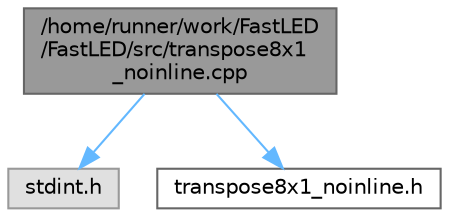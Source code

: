 digraph "/home/runner/work/FastLED/FastLED/src/transpose8x1_noinline.cpp"
{
 // LATEX_PDF_SIZE
  bgcolor="transparent";
  edge [fontname=Helvetica,fontsize=10,labelfontname=Helvetica,labelfontsize=10];
  node [fontname=Helvetica,fontsize=10,shape=box,height=0.2,width=0.4];
  Node1 [id="Node000001",label="/home/runner/work/FastLED\l/FastLED/src/transpose8x1\l_noinline.cpp",height=0.2,width=0.4,color="gray40", fillcolor="grey60", style="filled", fontcolor="black",tooltip="Defines the 8x1 transposition function."];
  Node1 -> Node2 [id="edge1_Node000001_Node000002",color="steelblue1",style="solid",tooltip=" "];
  Node2 [id="Node000002",label="stdint.h",height=0.2,width=0.4,color="grey60", fillcolor="#E0E0E0", style="filled",tooltip=" "];
  Node1 -> Node3 [id="edge2_Node000001_Node000003",color="steelblue1",style="solid",tooltip=" "];
  Node3 [id="Node000003",label="transpose8x1_noinline.h",height=0.2,width=0.4,color="grey40", fillcolor="white", style="filled",URL="$db/d8c/transpose8x1__noinline_8h.html",tooltip="Declares the 8x1 transposition function."];
}
